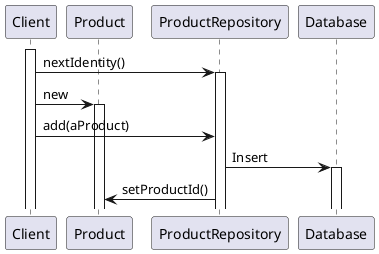 @startuml delayID

participant Client
participant Product
participant ProductRepository
participant Database

activate Client

Client -> ProductRepository: nextIdentity()
activate ProductRepository

Client -> Product: new
activate Product

Client -> ProductRepository: add(aProduct)

ProductRepository -> Database: Insert
activate Database

ProductRepository -> Product: setProductId()

@enduml